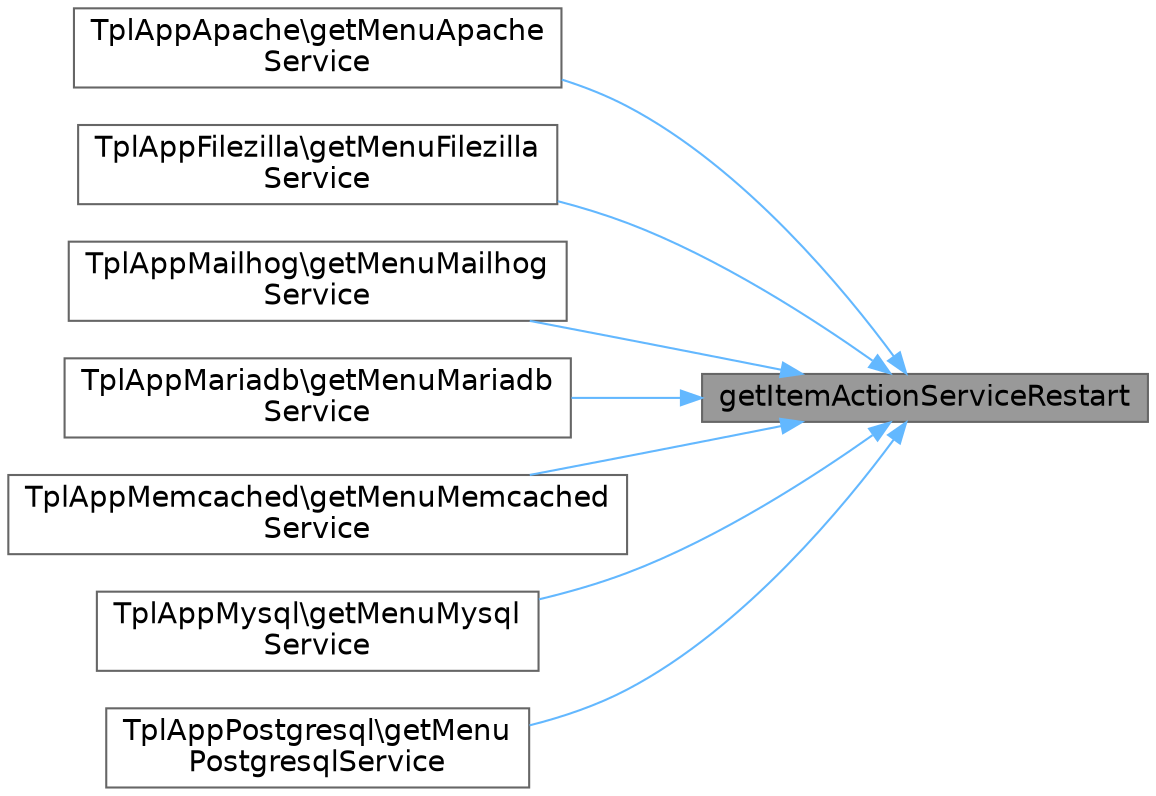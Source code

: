 digraph "getItemActionServiceRestart"
{
 // LATEX_PDF_SIZE
  bgcolor="transparent";
  edge [fontname=Helvetica,fontsize=14,labelfontname=Helvetica,labelfontsize=14];
  node [fontname=Helvetica,fontsize=14,shape=box,height=0.2,width=0.4];
  rankdir="RL";
  Node1 [id="Node000001",label="getItemActionServiceRestart",height=0.2,width=0.4,color="gray40", fillcolor="grey60", style="filled", fontcolor="black",tooltip=" "];
  Node1 -> Node2 [id="edge1_Node000001_Node000002",dir="back",color="steelblue1",style="solid",tooltip=" "];
  Node2 [id="Node000002",label="TplAppApache\\getMenuApache\lService",height=0.2,width=0.4,color="grey40", fillcolor="white", style="filled",URL="$d9/d51/classTplAppApache.html#ae3f37e9e7665b6897e0d8e75e54d98e4",tooltip=" "];
  Node1 -> Node3 [id="edge2_Node000001_Node000003",dir="back",color="steelblue1",style="solid",tooltip=" "];
  Node3 [id="Node000003",label="TplAppFilezilla\\getMenuFilezilla\lService",height=0.2,width=0.4,color="grey40", fillcolor="white", style="filled",URL="$d0/d23/classTplAppFilezilla.html#a03f5d05e3dfa5f877aab6e0c10ebd1b4",tooltip=" "];
  Node1 -> Node4 [id="edge3_Node000001_Node000004",dir="back",color="steelblue1",style="solid",tooltip=" "];
  Node4 [id="Node000004",label="TplAppMailhog\\getMenuMailhog\lService",height=0.2,width=0.4,color="grey40", fillcolor="white", style="filled",URL="$d4/d8a/classTplAppMailhog.html#ac5dcc95326288cbfc3743aeb1051756f",tooltip=" "];
  Node1 -> Node5 [id="edge4_Node000001_Node000005",dir="back",color="steelblue1",style="solid",tooltip=" "];
  Node5 [id="Node000005",label="TplAppMariadb\\getMenuMariadb\lService",height=0.2,width=0.4,color="grey40", fillcolor="white", style="filled",URL="$d4/de1/classTplAppMariadb.html#ae9d5502077c65e304d88c4c67965e28d",tooltip=" "];
  Node1 -> Node6 [id="edge5_Node000001_Node000006",dir="back",color="steelblue1",style="solid",tooltip=" "];
  Node6 [id="Node000006",label="TplAppMemcached\\getMenuMemcached\lService",height=0.2,width=0.4,color="grey40", fillcolor="white", style="filled",URL="$d8/dff/classTplAppMemcached.html#a1fb14c60fdf39da4130ba91e5fc46e3f",tooltip=" "];
  Node1 -> Node7 [id="edge6_Node000001_Node000007",dir="back",color="steelblue1",style="solid",tooltip=" "];
  Node7 [id="Node000007",label="TplAppMysql\\getMenuMysql\lService",height=0.2,width=0.4,color="grey40", fillcolor="white", style="filled",URL="$d6/d19/classTplAppMysql.html#a4da84828a7e4619bfe802d220f390334",tooltip=" "];
  Node1 -> Node8 [id="edge7_Node000001_Node000008",dir="back",color="steelblue1",style="solid",tooltip=" "];
  Node8 [id="Node000008",label="TplAppPostgresql\\getMenu\lPostgresqlService",height=0.2,width=0.4,color="grey40", fillcolor="white", style="filled",URL="$d3/d1b/classTplAppPostgresql.html#a474729596b3b93c71c503c3bbfb55089",tooltip=" "];
}
